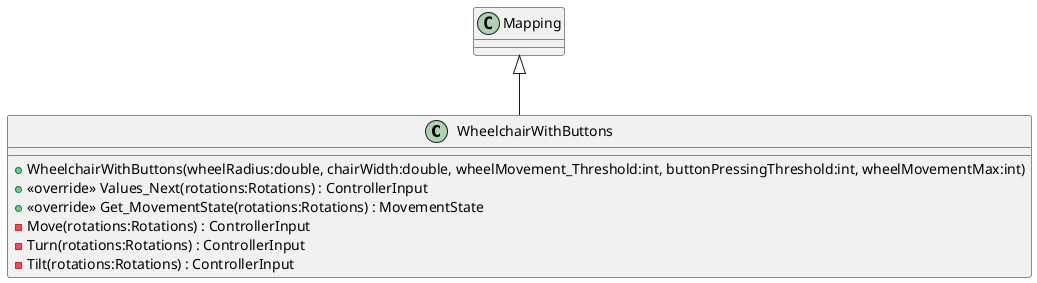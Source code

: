 @startuml
class WheelchairWithButtons {
    + WheelchairWithButtons(wheelRadius:double, chairWidth:double, wheelMovement_Threshold:int, buttonPressingThreshold:int, wheelMovementMax:int)
    + <<override>> Values_Next(rotations:Rotations) : ControllerInput
    + <<override>> Get_MovementState(rotations:Rotations) : MovementState
    - Move(rotations:Rotations) : ControllerInput
    - Turn(rotations:Rotations) : ControllerInput
    - Tilt(rotations:Rotations) : ControllerInput
}
Mapping <|-- WheelchairWithButtons
@enduml
